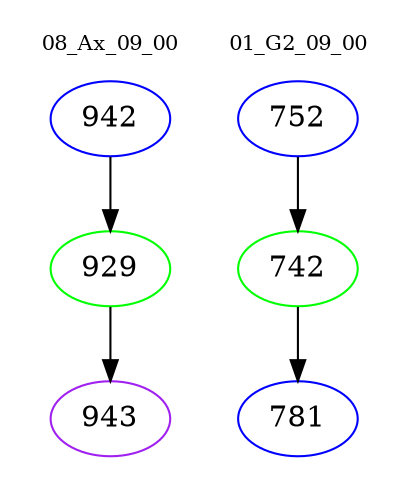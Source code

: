 digraph{
subgraph cluster_0 {
color = white
label = "08_Ax_09_00";
fontsize=10;
T0_942 [label="942", color="blue"]
T0_942 -> T0_929 [color="black"]
T0_929 [label="929", color="green"]
T0_929 -> T0_943 [color="black"]
T0_943 [label="943", color="purple"]
}
subgraph cluster_1 {
color = white
label = "01_G2_09_00";
fontsize=10;
T1_752 [label="752", color="blue"]
T1_752 -> T1_742 [color="black"]
T1_742 [label="742", color="green"]
T1_742 -> T1_781 [color="black"]
T1_781 [label="781", color="blue"]
}
}
